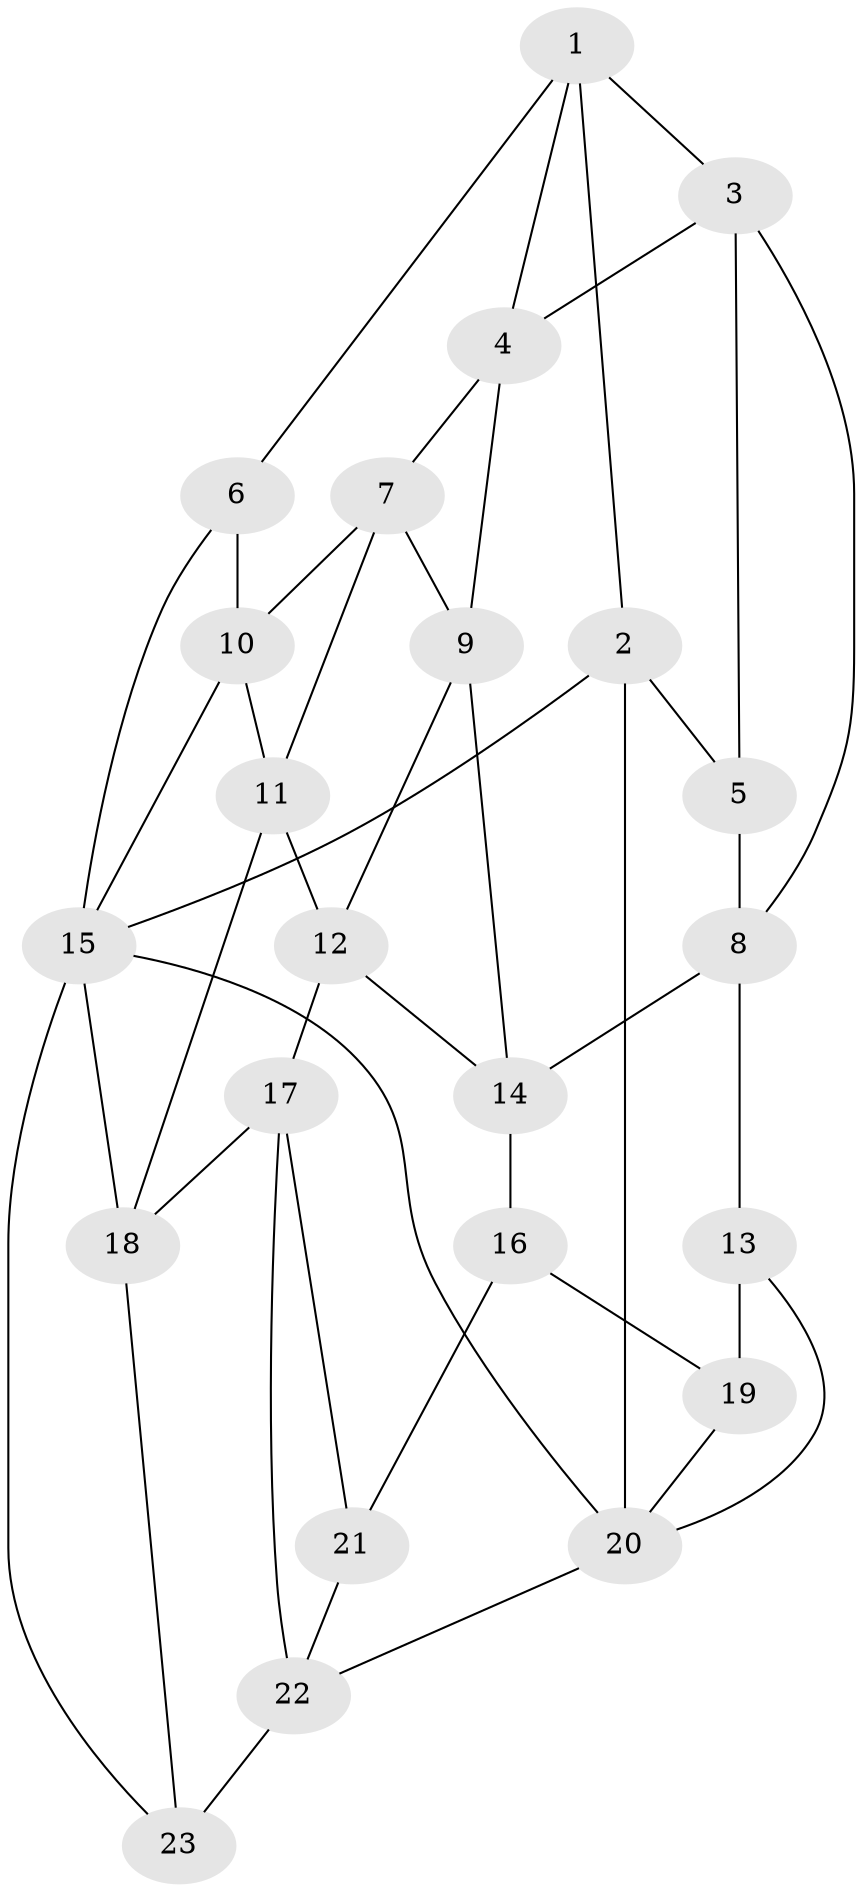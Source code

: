 // original degree distribution, {3: 0.03508771929824561, 5: 0.49122807017543857, 6: 0.21052631578947367, 4: 0.2631578947368421}
// Generated by graph-tools (version 1.1) at 2025/38/03/04/25 23:38:20]
// undirected, 23 vertices, 44 edges
graph export_dot {
  node [color=gray90,style=filled];
  1;
  2;
  3;
  4;
  5;
  6;
  7;
  8;
  9;
  10;
  11;
  12;
  13;
  14;
  15;
  16;
  17;
  18;
  19;
  20;
  21;
  22;
  23;
  1 -- 2 [weight=1.0];
  1 -- 3 [weight=1.0];
  1 -- 4 [weight=1.0];
  1 -- 6 [weight=1.0];
  2 -- 5 [weight=2.0];
  2 -- 15 [weight=1.0];
  2 -- 20 [weight=1.0];
  3 -- 4 [weight=1.0];
  3 -- 5 [weight=1.0];
  3 -- 8 [weight=1.0];
  4 -- 7 [weight=1.0];
  4 -- 9 [weight=1.0];
  5 -- 8 [weight=1.0];
  6 -- 10 [weight=1.0];
  6 -- 15 [weight=1.0];
  7 -- 9 [weight=1.0];
  7 -- 10 [weight=1.0];
  7 -- 11 [weight=1.0];
  8 -- 13 [weight=1.0];
  8 -- 14 [weight=1.0];
  9 -- 12 [weight=1.0];
  9 -- 14 [weight=1.0];
  10 -- 11 [weight=1.0];
  10 -- 15 [weight=1.0];
  11 -- 12 [weight=1.0];
  11 -- 18 [weight=1.0];
  12 -- 14 [weight=1.0];
  12 -- 17 [weight=1.0];
  13 -- 19 [weight=2.0];
  13 -- 20 [weight=1.0];
  14 -- 16 [weight=1.0];
  15 -- 18 [weight=1.0];
  15 -- 20 [weight=1.0];
  15 -- 23 [weight=1.0];
  16 -- 19 [weight=1.0];
  16 -- 21 [weight=1.0];
  17 -- 18 [weight=1.0];
  17 -- 21 [weight=1.0];
  17 -- 22 [weight=1.0];
  18 -- 23 [weight=1.0];
  19 -- 20 [weight=1.0];
  20 -- 22 [weight=1.0];
  21 -- 22 [weight=2.0];
  22 -- 23 [weight=2.0];
}
